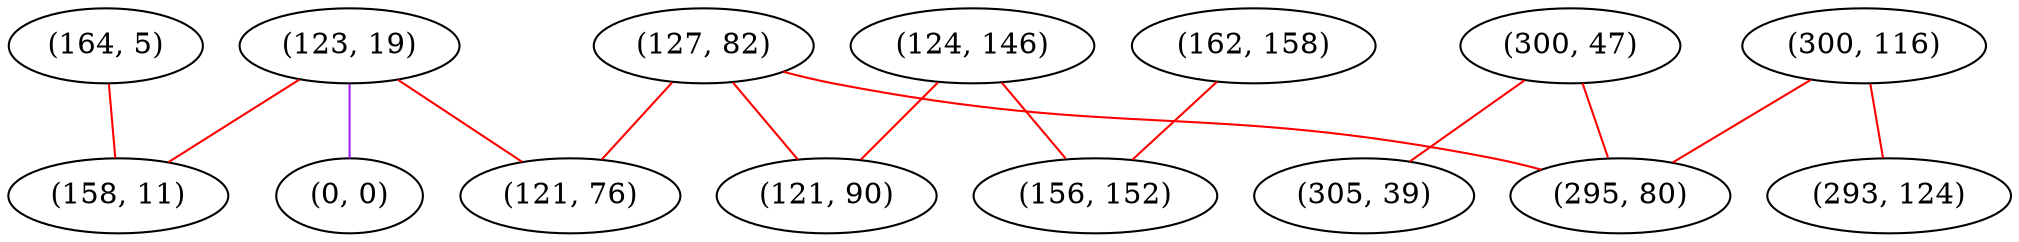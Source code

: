 graph "" {
"(124, 146)";
"(300, 47)";
"(300, 116)";
"(127, 82)";
"(305, 39)";
"(164, 5)";
"(162, 158)";
"(123, 19)";
"(121, 76)";
"(121, 90)";
"(0, 0)";
"(295, 80)";
"(158, 11)";
"(293, 124)";
"(156, 152)";
"(124, 146)" -- "(121, 90)"  [color=red, key=0, weight=1];
"(124, 146)" -- "(156, 152)"  [color=red, key=0, weight=1];
"(300, 47)" -- "(295, 80)"  [color=red, key=0, weight=1];
"(300, 47)" -- "(305, 39)"  [color=red, key=0, weight=1];
"(300, 116)" -- "(293, 124)"  [color=red, key=0, weight=1];
"(300, 116)" -- "(295, 80)"  [color=red, key=0, weight=1];
"(127, 82)" -- "(121, 90)"  [color=red, key=0, weight=1];
"(127, 82)" -- "(295, 80)"  [color=red, key=0, weight=1];
"(127, 82)" -- "(121, 76)"  [color=red, key=0, weight=1];
"(164, 5)" -- "(158, 11)"  [color=red, key=0, weight=1];
"(162, 158)" -- "(156, 152)"  [color=red, key=0, weight=1];
"(123, 19)" -- "(158, 11)"  [color=red, key=0, weight=1];
"(123, 19)" -- "(0, 0)"  [color=purple, key=0, weight=4];
"(123, 19)" -- "(121, 76)"  [color=red, key=0, weight=1];
}
